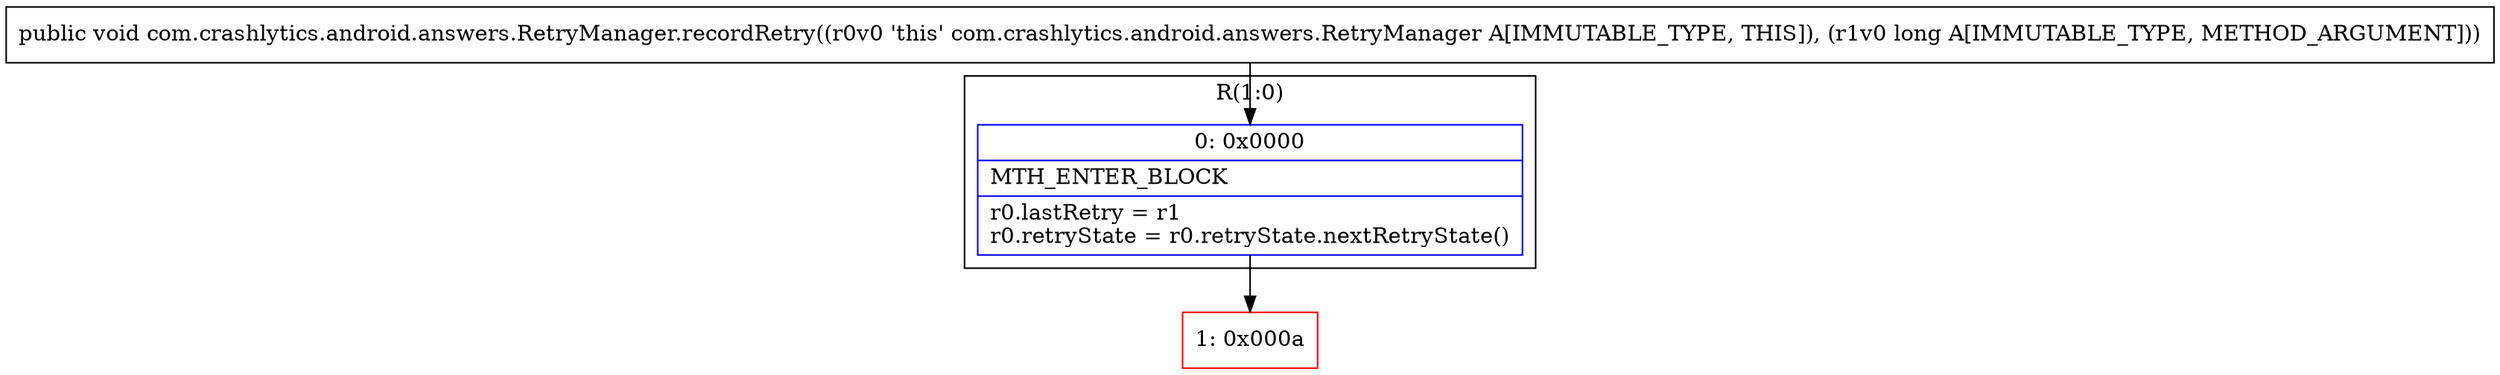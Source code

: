 digraph "CFG forcom.crashlytics.android.answers.RetryManager.recordRetry(J)V" {
subgraph cluster_Region_588534481 {
label = "R(1:0)";
node [shape=record,color=blue];
Node_0 [shape=record,label="{0\:\ 0x0000|MTH_ENTER_BLOCK\l|r0.lastRetry = r1\lr0.retryState = r0.retryState.nextRetryState()\l}"];
}
Node_1 [shape=record,color=red,label="{1\:\ 0x000a}"];
MethodNode[shape=record,label="{public void com.crashlytics.android.answers.RetryManager.recordRetry((r0v0 'this' com.crashlytics.android.answers.RetryManager A[IMMUTABLE_TYPE, THIS]), (r1v0 long A[IMMUTABLE_TYPE, METHOD_ARGUMENT])) }"];
MethodNode -> Node_0;
Node_0 -> Node_1;
}

